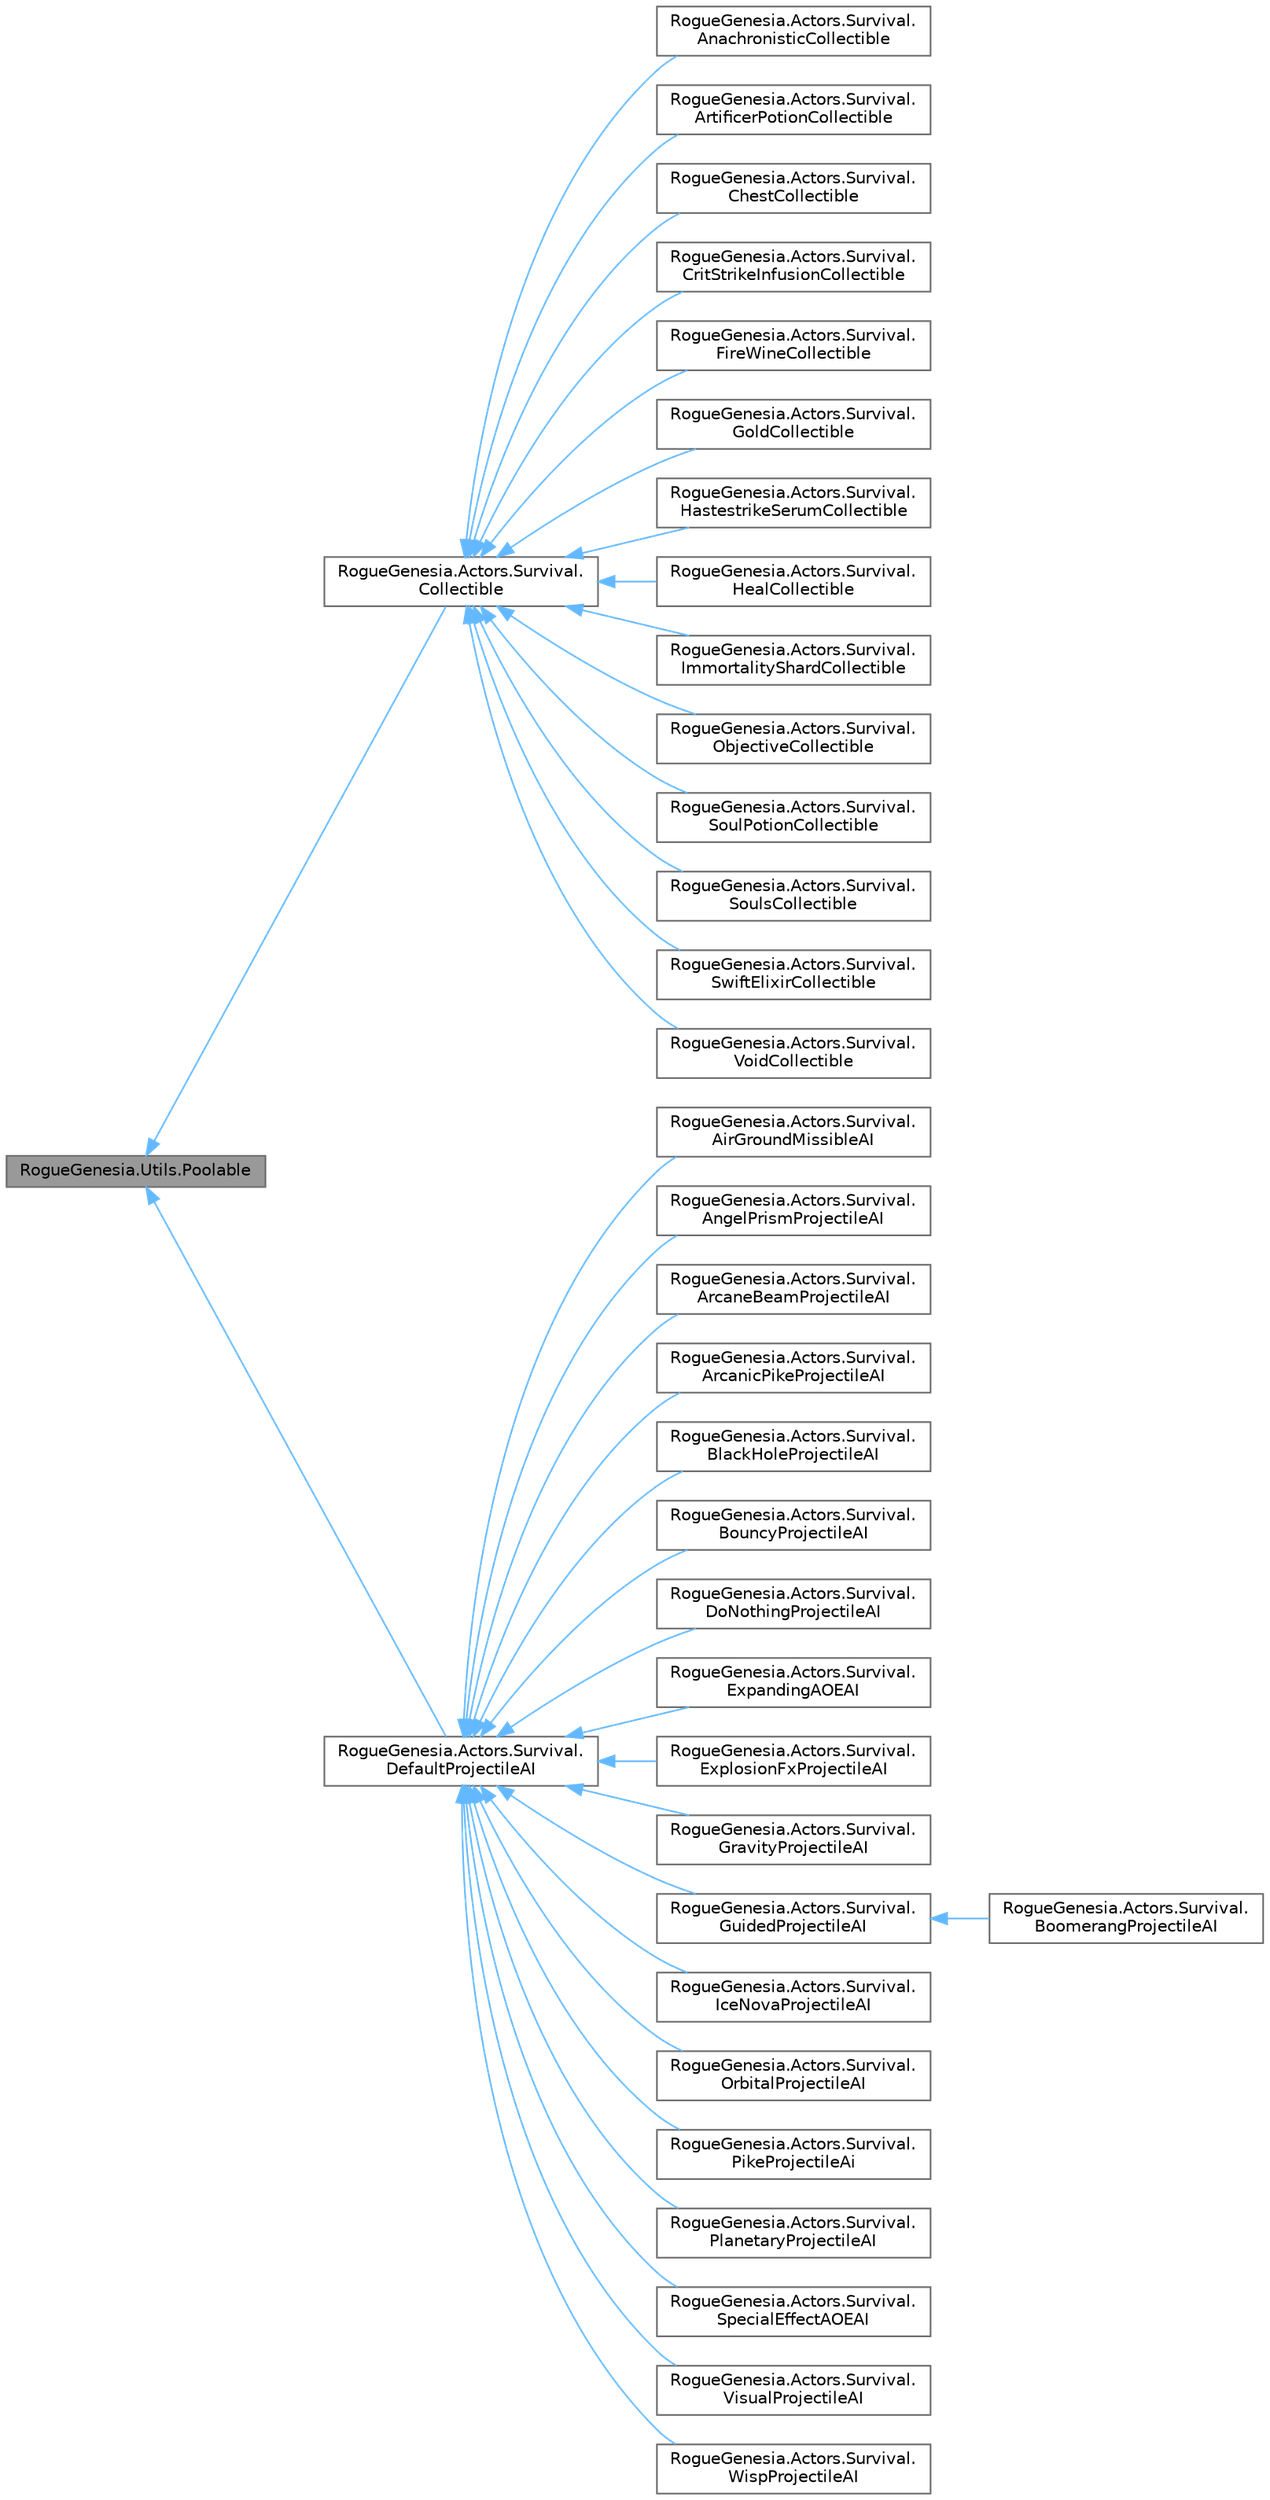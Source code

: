 digraph "RogueGenesia.Utils.Poolable"
{
 // LATEX_PDF_SIZE
  bgcolor="transparent";
  edge [fontname=Helvetica,fontsize=10,labelfontname=Helvetica,labelfontsize=10];
  node [fontname=Helvetica,fontsize=10,shape=box,height=0.2,width=0.4];
  rankdir="LR";
  Node1 [label="RogueGenesia.Utils.Poolable",height=0.2,width=0.4,color="gray40", fillcolor="grey60", style="filled", fontcolor="black",tooltip=" "];
  Node1 -> Node2 [dir="back",color="steelblue1",style="solid"];
  Node2 [label="RogueGenesia.Actors.Survival.\lCollectible",height=0.2,width=0.4,color="gray40", fillcolor="white", style="filled",URL="$class_rogue_genesia_1_1_actors_1_1_survival_1_1_collectible.html",tooltip=" "];
  Node2 -> Node3 [dir="back",color="steelblue1",style="solid"];
  Node3 [label="RogueGenesia.Actors.Survival.\lAnachronisticCollectible",height=0.2,width=0.4,color="gray40", fillcolor="white", style="filled",URL="$class_rogue_genesia_1_1_actors_1_1_survival_1_1_anachronistic_collectible.html",tooltip=" "];
  Node2 -> Node4 [dir="back",color="steelblue1",style="solid"];
  Node4 [label="RogueGenesia.Actors.Survival.\lArtificerPotionCollectible",height=0.2,width=0.4,color="gray40", fillcolor="white", style="filled",URL="$class_rogue_genesia_1_1_actors_1_1_survival_1_1_artificer_potion_collectible.html",tooltip=" "];
  Node2 -> Node5 [dir="back",color="steelblue1",style="solid"];
  Node5 [label="RogueGenesia.Actors.Survival.\lChestCollectible",height=0.2,width=0.4,color="gray40", fillcolor="white", style="filled",URL="$class_rogue_genesia_1_1_actors_1_1_survival_1_1_chest_collectible.html",tooltip=" "];
  Node2 -> Node6 [dir="back",color="steelblue1",style="solid"];
  Node6 [label="RogueGenesia.Actors.Survival.\lCritStrikeInfusionCollectible",height=0.2,width=0.4,color="gray40", fillcolor="white", style="filled",URL="$class_rogue_genesia_1_1_actors_1_1_survival_1_1_crit_strike_infusion_collectible.html",tooltip=" "];
  Node2 -> Node7 [dir="back",color="steelblue1",style="solid"];
  Node7 [label="RogueGenesia.Actors.Survival.\lFireWineCollectible",height=0.2,width=0.4,color="gray40", fillcolor="white", style="filled",URL="$class_rogue_genesia_1_1_actors_1_1_survival_1_1_fire_wine_collectible.html",tooltip=" "];
  Node2 -> Node8 [dir="back",color="steelblue1",style="solid"];
  Node8 [label="RogueGenesia.Actors.Survival.\lGoldCollectible",height=0.2,width=0.4,color="gray40", fillcolor="white", style="filled",URL="$class_rogue_genesia_1_1_actors_1_1_survival_1_1_gold_collectible.html",tooltip=" "];
  Node2 -> Node9 [dir="back",color="steelblue1",style="solid"];
  Node9 [label="RogueGenesia.Actors.Survival.\lHastestrikeSerumCollectible",height=0.2,width=0.4,color="gray40", fillcolor="white", style="filled",URL="$class_rogue_genesia_1_1_actors_1_1_survival_1_1_hastestrike_serum_collectible.html",tooltip=" "];
  Node2 -> Node10 [dir="back",color="steelblue1",style="solid"];
  Node10 [label="RogueGenesia.Actors.Survival.\lHealCollectible",height=0.2,width=0.4,color="gray40", fillcolor="white", style="filled",URL="$class_rogue_genesia_1_1_actors_1_1_survival_1_1_heal_collectible.html",tooltip=" "];
  Node2 -> Node11 [dir="back",color="steelblue1",style="solid"];
  Node11 [label="RogueGenesia.Actors.Survival.\lImmortalityShardCollectible",height=0.2,width=0.4,color="gray40", fillcolor="white", style="filled",URL="$class_rogue_genesia_1_1_actors_1_1_survival_1_1_immortality_shard_collectible.html",tooltip=" "];
  Node2 -> Node12 [dir="back",color="steelblue1",style="solid"];
  Node12 [label="RogueGenesia.Actors.Survival.\lObjectiveCollectible",height=0.2,width=0.4,color="gray40", fillcolor="white", style="filled",URL="$class_rogue_genesia_1_1_actors_1_1_survival_1_1_objective_collectible.html",tooltip=" "];
  Node2 -> Node13 [dir="back",color="steelblue1",style="solid"];
  Node13 [label="RogueGenesia.Actors.Survival.\lSoulPotionCollectible",height=0.2,width=0.4,color="gray40", fillcolor="white", style="filled",URL="$class_rogue_genesia_1_1_actors_1_1_survival_1_1_soul_potion_collectible.html",tooltip=" "];
  Node2 -> Node14 [dir="back",color="steelblue1",style="solid"];
  Node14 [label="RogueGenesia.Actors.Survival.\lSoulsCollectible",height=0.2,width=0.4,color="gray40", fillcolor="white", style="filled",URL="$class_rogue_genesia_1_1_actors_1_1_survival_1_1_souls_collectible.html",tooltip=" "];
  Node2 -> Node15 [dir="back",color="steelblue1",style="solid"];
  Node15 [label="RogueGenesia.Actors.Survival.\lSwiftElixirCollectible",height=0.2,width=0.4,color="gray40", fillcolor="white", style="filled",URL="$class_rogue_genesia_1_1_actors_1_1_survival_1_1_swift_elixir_collectible.html",tooltip=" "];
  Node2 -> Node16 [dir="back",color="steelblue1",style="solid"];
  Node16 [label="RogueGenesia.Actors.Survival.\lVoidCollectible",height=0.2,width=0.4,color="gray40", fillcolor="white", style="filled",URL="$class_rogue_genesia_1_1_actors_1_1_survival_1_1_void_collectible.html",tooltip=" "];
  Node1 -> Node17 [dir="back",color="steelblue1",style="solid"];
  Node17 [label="RogueGenesia.Actors.Survival.\lDefaultProjectileAI",height=0.2,width=0.4,color="gray40", fillcolor="white", style="filled",URL="$class_rogue_genesia_1_1_actors_1_1_survival_1_1_default_projectile_a_i.html",tooltip=" "];
  Node17 -> Node18 [dir="back",color="steelblue1",style="solid"];
  Node18 [label="RogueGenesia.Actors.Survival.\lAirGroundMissibleAI",height=0.2,width=0.4,color="gray40", fillcolor="white", style="filled",URL="$class_rogue_genesia_1_1_actors_1_1_survival_1_1_air_ground_missible_a_i.html",tooltip=" "];
  Node17 -> Node19 [dir="back",color="steelblue1",style="solid"];
  Node19 [label="RogueGenesia.Actors.Survival.\lAngelPrismProjectileAI",height=0.2,width=0.4,color="gray40", fillcolor="white", style="filled",URL="$class_rogue_genesia_1_1_actors_1_1_survival_1_1_angel_prism_projectile_a_i.html",tooltip=" "];
  Node17 -> Node20 [dir="back",color="steelblue1",style="solid"];
  Node20 [label="RogueGenesia.Actors.Survival.\lArcaneBeamProjectileAI",height=0.2,width=0.4,color="gray40", fillcolor="white", style="filled",URL="$class_rogue_genesia_1_1_actors_1_1_survival_1_1_arcane_beam_projectile_a_i.html",tooltip=" "];
  Node17 -> Node21 [dir="back",color="steelblue1",style="solid"];
  Node21 [label="RogueGenesia.Actors.Survival.\lArcanicPikeProjectileAI",height=0.2,width=0.4,color="gray40", fillcolor="white", style="filled",URL="$class_rogue_genesia_1_1_actors_1_1_survival_1_1_arcanic_pike_projectile_a_i.html",tooltip=" "];
  Node17 -> Node22 [dir="back",color="steelblue1",style="solid"];
  Node22 [label="RogueGenesia.Actors.Survival.\lBlackHoleProjectileAI",height=0.2,width=0.4,color="gray40", fillcolor="white", style="filled",URL="$class_rogue_genesia_1_1_actors_1_1_survival_1_1_black_hole_projectile_a_i.html",tooltip=" "];
  Node17 -> Node23 [dir="back",color="steelblue1",style="solid"];
  Node23 [label="RogueGenesia.Actors.Survival.\lBouncyProjectileAI",height=0.2,width=0.4,color="gray40", fillcolor="white", style="filled",URL="$class_rogue_genesia_1_1_actors_1_1_survival_1_1_bouncy_projectile_a_i.html",tooltip=" "];
  Node17 -> Node24 [dir="back",color="steelblue1",style="solid"];
  Node24 [label="RogueGenesia.Actors.Survival.\lDoNothingProjectileAI",height=0.2,width=0.4,color="gray40", fillcolor="white", style="filled",URL="$class_rogue_genesia_1_1_actors_1_1_survival_1_1_do_nothing_projectile_a_i.html",tooltip=" "];
  Node17 -> Node25 [dir="back",color="steelblue1",style="solid"];
  Node25 [label="RogueGenesia.Actors.Survival.\lExpandingAOEAI",height=0.2,width=0.4,color="gray40", fillcolor="white", style="filled",URL="$class_rogue_genesia_1_1_actors_1_1_survival_1_1_expanding_a_o_e_a_i.html",tooltip=" "];
  Node17 -> Node26 [dir="back",color="steelblue1",style="solid"];
  Node26 [label="RogueGenesia.Actors.Survival.\lExplosionFxProjectileAI",height=0.2,width=0.4,color="gray40", fillcolor="white", style="filled",URL="$class_rogue_genesia_1_1_actors_1_1_survival_1_1_explosion_fx_projectile_a_i.html",tooltip=" "];
  Node17 -> Node27 [dir="back",color="steelblue1",style="solid"];
  Node27 [label="RogueGenesia.Actors.Survival.\lGravityProjectileAI",height=0.2,width=0.4,color="gray40", fillcolor="white", style="filled",URL="$class_rogue_genesia_1_1_actors_1_1_survival_1_1_gravity_projectile_a_i.html",tooltip=" "];
  Node17 -> Node28 [dir="back",color="steelblue1",style="solid"];
  Node28 [label="RogueGenesia.Actors.Survival.\lGuidedProjectileAI",height=0.2,width=0.4,color="gray40", fillcolor="white", style="filled",URL="$class_rogue_genesia_1_1_actors_1_1_survival_1_1_guided_projectile_a_i.html",tooltip=" "];
  Node28 -> Node29 [dir="back",color="steelblue1",style="solid"];
  Node29 [label="RogueGenesia.Actors.Survival.\lBoomerangProjectileAI",height=0.2,width=0.4,color="gray40", fillcolor="white", style="filled",URL="$class_rogue_genesia_1_1_actors_1_1_survival_1_1_boomerang_projectile_a_i.html",tooltip=" "];
  Node17 -> Node30 [dir="back",color="steelblue1",style="solid"];
  Node30 [label="RogueGenesia.Actors.Survival.\lIceNovaProjectileAI",height=0.2,width=0.4,color="gray40", fillcolor="white", style="filled",URL="$class_rogue_genesia_1_1_actors_1_1_survival_1_1_ice_nova_projectile_a_i.html",tooltip=" "];
  Node17 -> Node31 [dir="back",color="steelblue1",style="solid"];
  Node31 [label="RogueGenesia.Actors.Survival.\lOrbitalProjectileAI",height=0.2,width=0.4,color="gray40", fillcolor="white", style="filled",URL="$class_rogue_genesia_1_1_actors_1_1_survival_1_1_orbital_projectile_a_i.html",tooltip=" "];
  Node17 -> Node32 [dir="back",color="steelblue1",style="solid"];
  Node32 [label="RogueGenesia.Actors.Survival.\lPikeProjectileAi",height=0.2,width=0.4,color="gray40", fillcolor="white", style="filled",URL="$class_rogue_genesia_1_1_actors_1_1_survival_1_1_pike_projectile_ai.html",tooltip=" "];
  Node17 -> Node33 [dir="back",color="steelblue1",style="solid"];
  Node33 [label="RogueGenesia.Actors.Survival.\lPlanetaryProjectileAI",height=0.2,width=0.4,color="gray40", fillcolor="white", style="filled",URL="$class_rogue_genesia_1_1_actors_1_1_survival_1_1_planetary_projectile_a_i.html",tooltip=" "];
  Node17 -> Node34 [dir="back",color="steelblue1",style="solid"];
  Node34 [label="RogueGenesia.Actors.Survival.\lSpecialEffectAOEAI",height=0.2,width=0.4,color="gray40", fillcolor="white", style="filled",URL="$class_rogue_genesia_1_1_actors_1_1_survival_1_1_special_effect_a_o_e_a_i.html",tooltip=" "];
  Node17 -> Node35 [dir="back",color="steelblue1",style="solid"];
  Node35 [label="RogueGenesia.Actors.Survival.\lVisualProjectileAI",height=0.2,width=0.4,color="gray40", fillcolor="white", style="filled",URL="$class_rogue_genesia_1_1_actors_1_1_survival_1_1_visual_projectile_a_i.html",tooltip=" "];
  Node17 -> Node36 [dir="back",color="steelblue1",style="solid"];
  Node36 [label="RogueGenesia.Actors.Survival.\lWispProjectileAI",height=0.2,width=0.4,color="gray40", fillcolor="white", style="filled",URL="$class_rogue_genesia_1_1_actors_1_1_survival_1_1_wisp_projectile_a_i.html",tooltip=" "];
}
